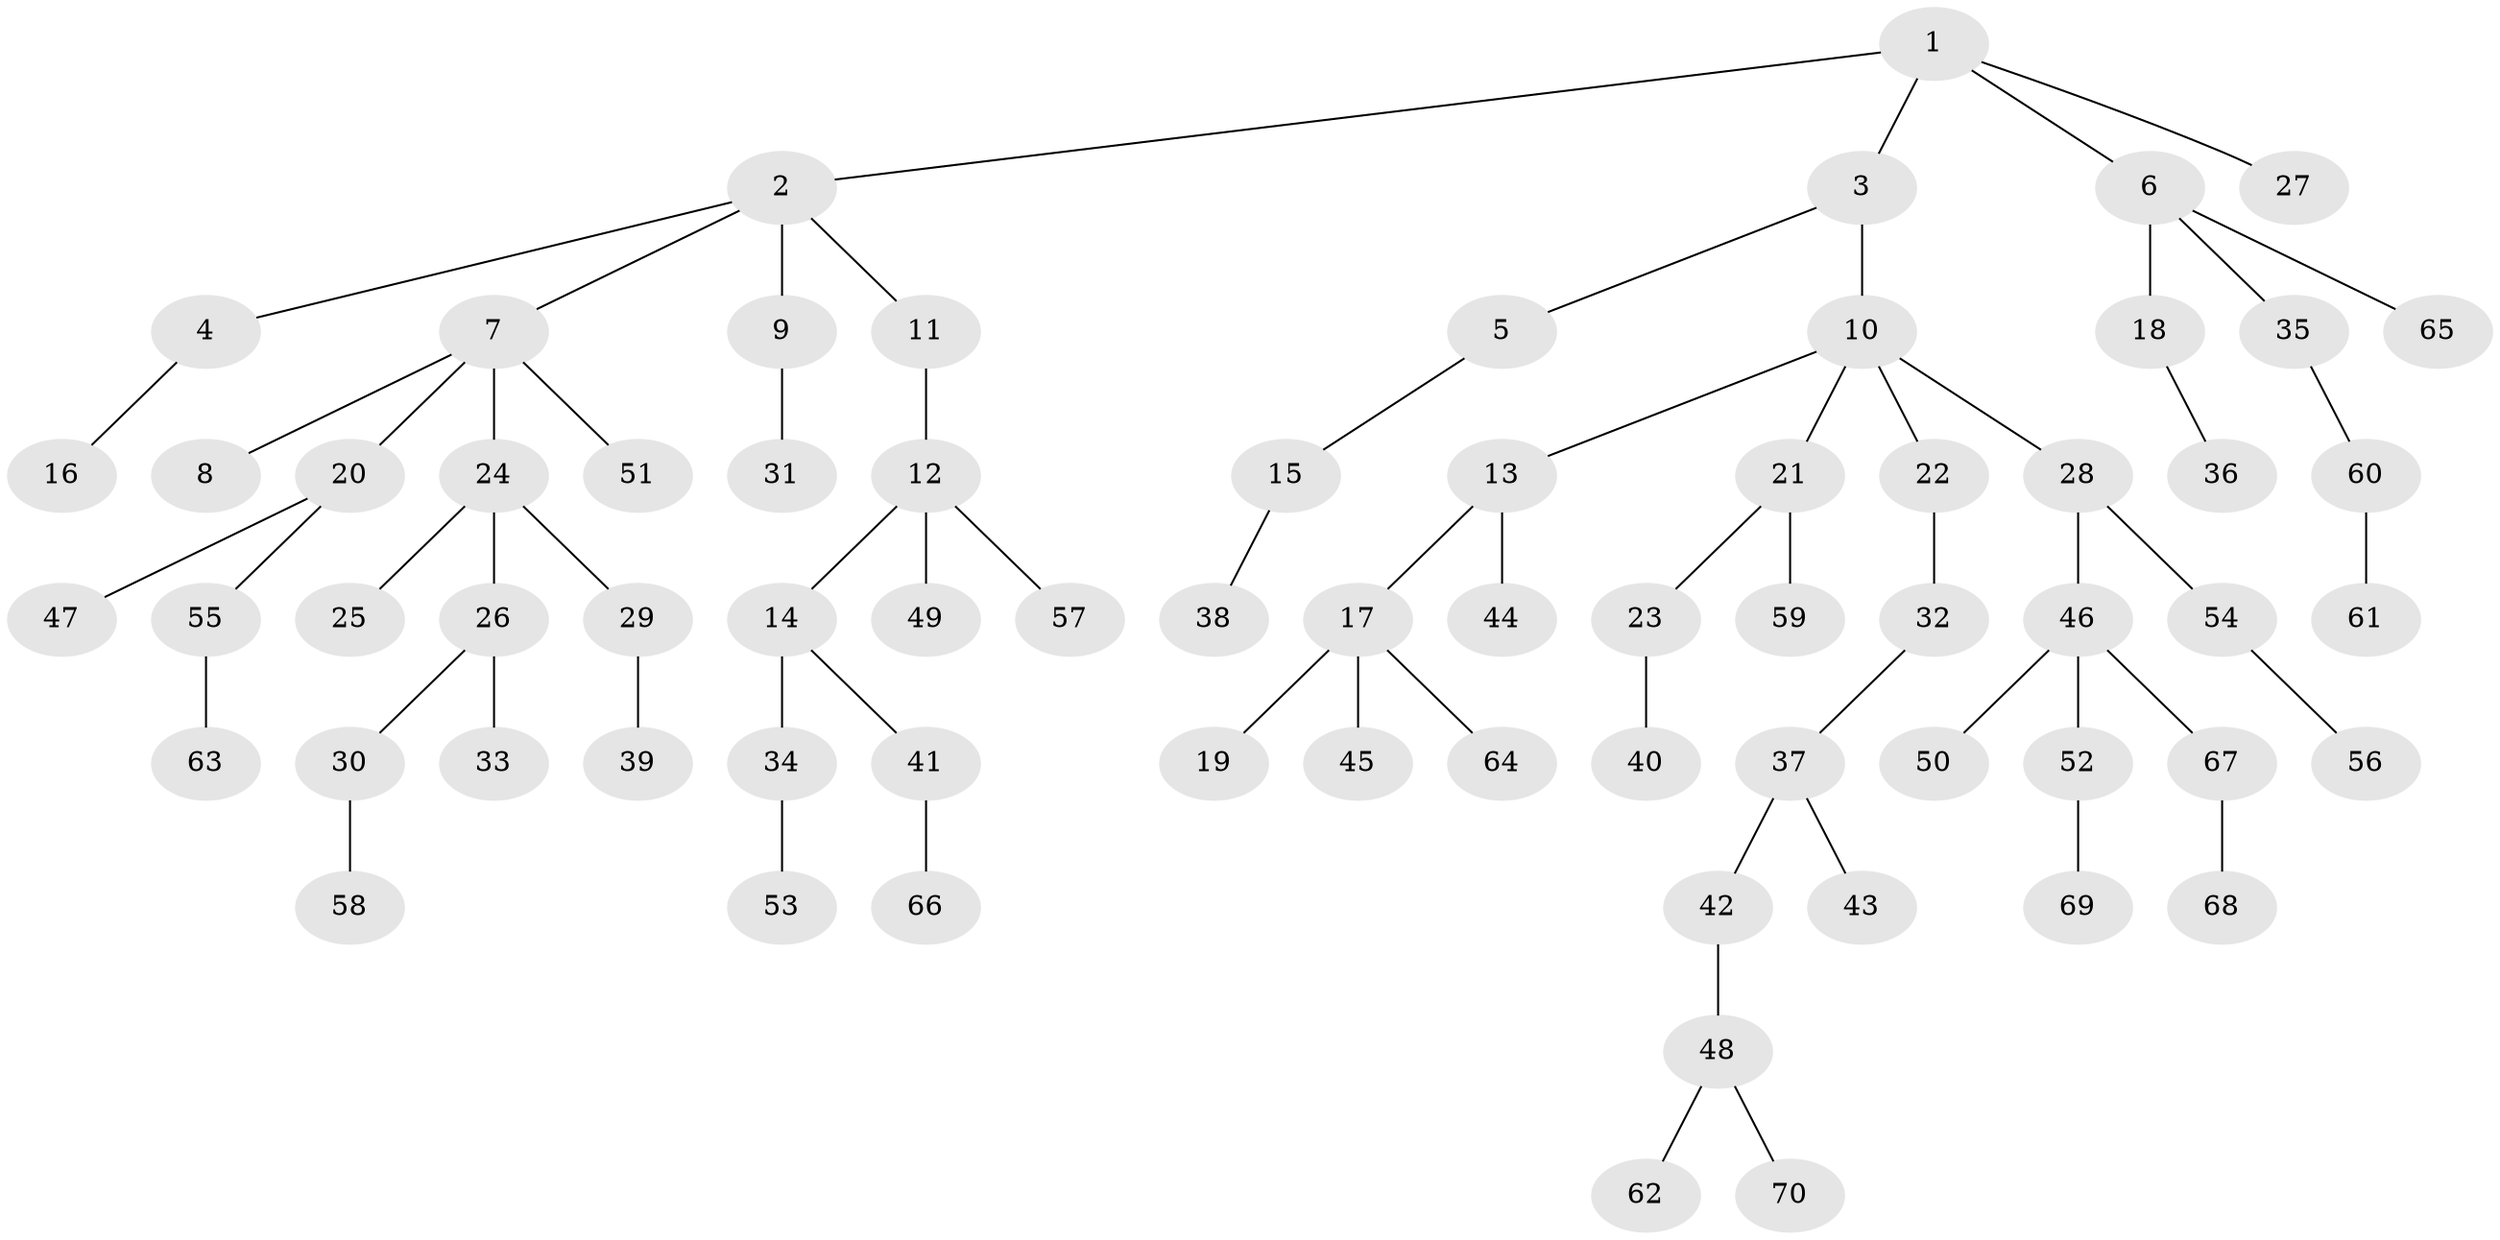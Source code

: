 // Generated by graph-tools (version 1.1) at 2025/53/03/09/25 04:53:10]
// undirected, 70 vertices, 69 edges
graph export_dot {
graph [start="1"]
  node [color=gray90,style=filled];
  1;
  2;
  3;
  4;
  5;
  6;
  7;
  8;
  9;
  10;
  11;
  12;
  13;
  14;
  15;
  16;
  17;
  18;
  19;
  20;
  21;
  22;
  23;
  24;
  25;
  26;
  27;
  28;
  29;
  30;
  31;
  32;
  33;
  34;
  35;
  36;
  37;
  38;
  39;
  40;
  41;
  42;
  43;
  44;
  45;
  46;
  47;
  48;
  49;
  50;
  51;
  52;
  53;
  54;
  55;
  56;
  57;
  58;
  59;
  60;
  61;
  62;
  63;
  64;
  65;
  66;
  67;
  68;
  69;
  70;
  1 -- 2;
  1 -- 3;
  1 -- 6;
  1 -- 27;
  2 -- 4;
  2 -- 7;
  2 -- 9;
  2 -- 11;
  3 -- 5;
  3 -- 10;
  4 -- 16;
  5 -- 15;
  6 -- 18;
  6 -- 35;
  6 -- 65;
  7 -- 8;
  7 -- 20;
  7 -- 24;
  7 -- 51;
  9 -- 31;
  10 -- 13;
  10 -- 21;
  10 -- 22;
  10 -- 28;
  11 -- 12;
  12 -- 14;
  12 -- 49;
  12 -- 57;
  13 -- 17;
  13 -- 44;
  14 -- 34;
  14 -- 41;
  15 -- 38;
  17 -- 19;
  17 -- 45;
  17 -- 64;
  18 -- 36;
  20 -- 47;
  20 -- 55;
  21 -- 23;
  21 -- 59;
  22 -- 32;
  23 -- 40;
  24 -- 25;
  24 -- 26;
  24 -- 29;
  26 -- 30;
  26 -- 33;
  28 -- 46;
  28 -- 54;
  29 -- 39;
  30 -- 58;
  32 -- 37;
  34 -- 53;
  35 -- 60;
  37 -- 42;
  37 -- 43;
  41 -- 66;
  42 -- 48;
  46 -- 50;
  46 -- 52;
  46 -- 67;
  48 -- 62;
  48 -- 70;
  52 -- 69;
  54 -- 56;
  55 -- 63;
  60 -- 61;
  67 -- 68;
}
